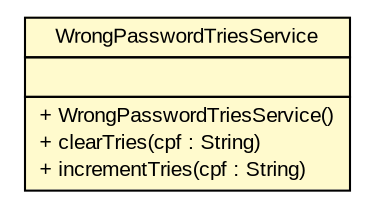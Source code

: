 #!/usr/local/bin/dot
#
# Class diagram 
# Generated by UMLGraph version R5_6 (http://www.umlgraph.org/)
#

digraph G {
	edge [fontname="arial",fontsize=10,labelfontname="arial",labelfontsize=10];
	node [fontname="arial",fontsize=10,shape=plaintext];
	nodesep=0.25;
	ranksep=0.5;
	// br.gov.to.sefaz.seg.business.authentication.service.WrongPasswordTriesService
	c217251 [label=<<table title="br.gov.to.sefaz.seg.business.authentication.service.WrongPasswordTriesService" border="0" cellborder="1" cellspacing="0" cellpadding="2" port="p" bgcolor="lemonChiffon" href="./WrongPasswordTriesService.html">
		<tr><td><table border="0" cellspacing="0" cellpadding="1">
<tr><td align="center" balign="center"> WrongPasswordTriesService </td></tr>
		</table></td></tr>
		<tr><td><table border="0" cellspacing="0" cellpadding="1">
<tr><td align="left" balign="left">  </td></tr>
		</table></td></tr>
		<tr><td><table border="0" cellspacing="0" cellpadding="1">
<tr><td align="left" balign="left"> + WrongPasswordTriesService() </td></tr>
<tr><td align="left" balign="left"> + clearTries(cpf : String) </td></tr>
<tr><td align="left" balign="left"> + incrementTries(cpf : String) </td></tr>
		</table></td></tr>
		</table>>, URL="./WrongPasswordTriesService.html", fontname="arial", fontcolor="black", fontsize=10.0];
}

